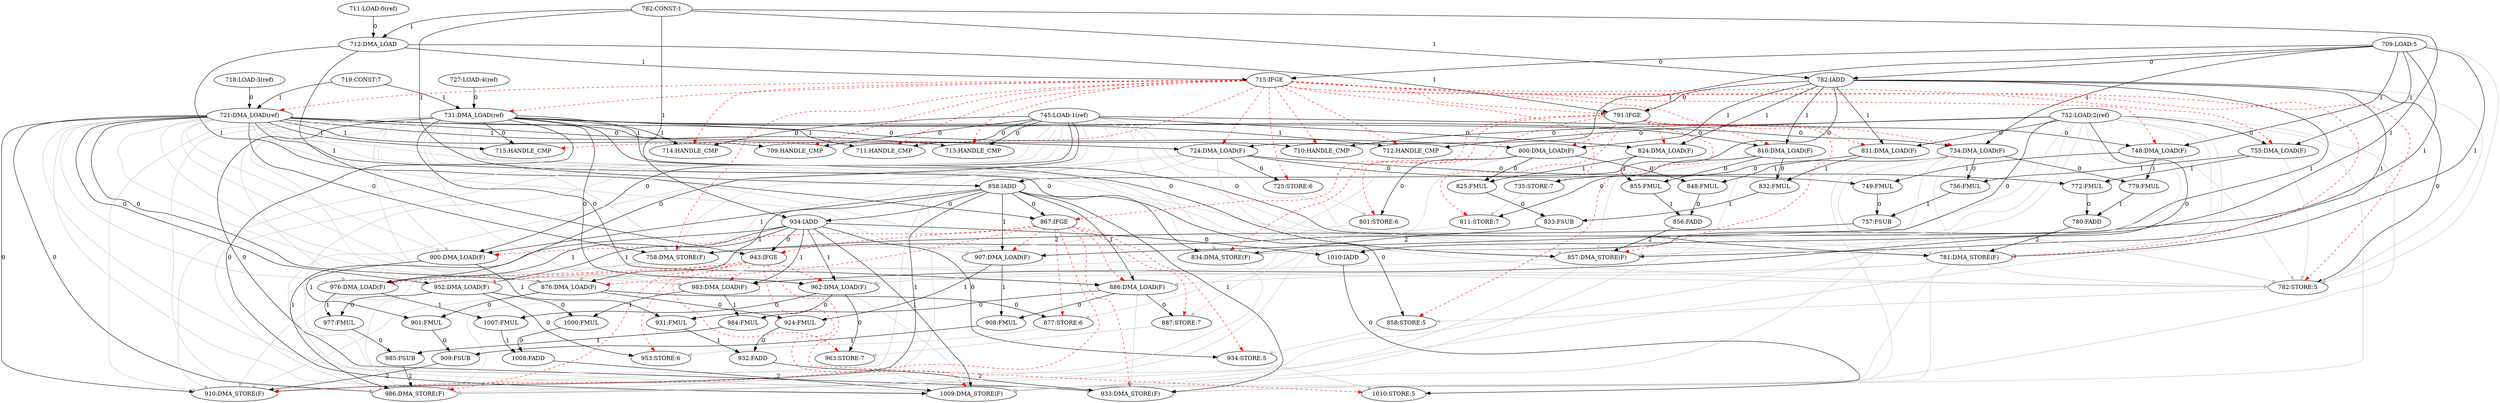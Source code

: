 digraph depgraph {
"782:IADD" -> "782:STORE:5"[label=0];
"709:LOAD:5" -> "782:STORE:5"[color=gray];
"715:IFGE" -> "782:STORE:5"[color=red,style=dashed];
"724:DMA_LOAD(F)" -> "782:STORE:5"[color=gray];
"734:DMA_LOAD(F)" -> "782:STORE:5"[color=gray];
"748:DMA_LOAD(F)" -> "782:STORE:5"[color=gray];
"755:DMA_LOAD(F)" -> "782:STORE:5"[color=gray];
"758:DMA_STORE(F)" -> "782:STORE:5"[color=gray];
"781:DMA_STORE(F)" -> "782:STORE:5"[color=gray];
"782:IADD" -> "782:STORE:5"[color=gray];
"709:LOAD:5" -> "715:IFGE"[label=0];
"712:DMA_LOAD" -> "715:IFGE"[label=1];
"721:DMA_LOAD(ref)" -> "724:DMA_LOAD(F)"[label=0];
"709:LOAD:5" -> "724:DMA_LOAD(F)"[label=1];
"715:IFGE" -> "724:DMA_LOAD(F)"[color=red,style=dashed];
"731:DMA_LOAD(ref)" -> "734:DMA_LOAD(F)"[label=0];
"709:LOAD:5" -> "734:DMA_LOAD(F)"[label=1];
"715:IFGE" -> "734:DMA_LOAD(F)"[color=red,style=dashed];
"745:LOAD:1(ref)" -> "748:DMA_LOAD(F)"[label=0];
"709:LOAD:5" -> "748:DMA_LOAD(F)"[label=1];
"715:IFGE" -> "748:DMA_LOAD(F)"[color=red,style=dashed];
"752:LOAD:2(ref)" -> "755:DMA_LOAD(F)"[label=0];
"709:LOAD:5" -> "755:DMA_LOAD(F)"[label=1];
"715:IFGE" -> "755:DMA_LOAD(F)"[color=red,style=dashed];
"721:DMA_LOAD(ref)" -> "758:DMA_STORE(F)"[label=0];
"709:LOAD:5" -> "758:DMA_STORE(F)"[label=1];
"757:FSUB" -> "758:DMA_STORE(F)"[label=2];
"715:IFGE" -> "758:DMA_STORE(F)"[color=red,style=dashed];
"724:DMA_LOAD(F)" -> "758:DMA_STORE(F)"[color=gray];
"731:DMA_LOAD(ref)" -> "758:DMA_STORE(F)"[color=gray];
"745:LOAD:1(ref)" -> "758:DMA_STORE(F)"[color=gray];
"752:LOAD:2(ref)" -> "758:DMA_STORE(F)"[color=gray];
"731:DMA_LOAD(ref)" -> "781:DMA_STORE(F)"[label=0];
"709:LOAD:5" -> "781:DMA_STORE(F)"[label=1];
"780:FADD" -> "781:DMA_STORE(F)"[label=2];
"715:IFGE" -> "781:DMA_STORE(F)"[color=red,style=dashed];
"721:DMA_LOAD(ref)" -> "781:DMA_STORE(F)"[color=gray];
"734:DMA_LOAD(F)" -> "781:DMA_STORE(F)"[color=gray];
"745:LOAD:1(ref)" -> "781:DMA_STORE(F)"[color=gray];
"752:LOAD:2(ref)" -> "781:DMA_STORE(F)"[color=gray];
"709:LOAD:5" -> "782:IADD"[label=0];
"782:CONST:1" -> "782:IADD"[label=1];
"711:LOAD:0(ref)" -> "712:DMA_LOAD"[label=0];
"782:CONST:1" -> "712:DMA_LOAD"[label=1];
"782:IADD" -> "791:IFGE"[label=0];
"712:DMA_LOAD" -> "791:IFGE"[label=1];
"715:IFGE" -> "791:IFGE"[color=red,style=dashed];
"858:IADD" -> "867:IFGE"[label=0];
"712:DMA_LOAD" -> "867:IFGE"[label=1];
"791:IFGE" -> "867:IFGE"[color=red,style=dashed];
"934:IADD" -> "943:IFGE"[label=0];
"712:DMA_LOAD" -> "943:IFGE"[label=1];
"867:IFGE" -> "943:IFGE"[color=red,style=dashed];
"718:LOAD:3(ref)" -> "721:DMA_LOAD(ref)"[label=0];
"719:CONST:7" -> "721:DMA_LOAD(ref)"[label=1];
"715:IFGE" -> "721:DMA_LOAD(ref)"[color=red,style=dashed];
"724:DMA_LOAD(F)" -> "725:STORE:6"[label=0];
"715:IFGE" -> "725:STORE:6"[color=red,style=dashed];
"727:LOAD:4(ref)" -> "731:DMA_LOAD(ref)"[label=0];
"719:CONST:7" -> "731:DMA_LOAD(ref)"[label=1];
"715:IFGE" -> "731:DMA_LOAD(ref)"[color=red,style=dashed];
"734:DMA_LOAD(F)" -> "735:STORE:7"[label=0];
"715:IFGE" -> "735:STORE:7"[color=red,style=dashed];
"731:DMA_LOAD(ref)" -> "857:DMA_STORE(F)"[label=0];
"782:IADD" -> "857:DMA_STORE(F)"[label=1];
"856:FADD" -> "857:DMA_STORE(F)"[label=2];
"721:DMA_LOAD(ref)" -> "857:DMA_STORE(F)"[color=gray];
"745:LOAD:1(ref)" -> "857:DMA_STORE(F)"[color=gray];
"752:LOAD:2(ref)" -> "857:DMA_STORE(F)"[color=gray];
"791:IFGE" -> "857:DMA_STORE(F)"[color=red,style=dashed];
"810:DMA_LOAD(F)" -> "857:DMA_STORE(F)"[color=gray];
"731:DMA_LOAD(ref)" -> "886:DMA_LOAD(F)"[label=0];
"858:IADD" -> "886:DMA_LOAD(F)"[label=1];
"721:DMA_LOAD(ref)" -> "886:DMA_LOAD(F)"[color=gray];
"781:DMA_STORE(F)" -> "886:DMA_LOAD(F)"[color=gray];
"867:IFGE" -> "886:DMA_LOAD(F)"[color=red,style=dashed];
"745:LOAD:1(ref)" -> "900:DMA_LOAD(F)"[label=0];
"858:IADD" -> "900:DMA_LOAD(F)"[label=1];
"721:DMA_LOAD(ref)" -> "900:DMA_LOAD(F)"[color=gray];
"731:DMA_LOAD(ref)" -> "900:DMA_LOAD(F)"[color=gray];
"867:IFGE" -> "900:DMA_LOAD(F)"[color=red,style=dashed];
"752:LOAD:2(ref)" -> "907:DMA_LOAD(F)"[label=0];
"858:IADD" -> "907:DMA_LOAD(F)"[label=1];
"721:DMA_LOAD(ref)" -> "907:DMA_LOAD(F)"[color=gray];
"731:DMA_LOAD(ref)" -> "907:DMA_LOAD(F)"[color=gray];
"867:IFGE" -> "907:DMA_LOAD(F)"[color=red,style=dashed];
"731:DMA_LOAD(ref)" -> "933:DMA_STORE(F)"[label=0];
"858:IADD" -> "933:DMA_STORE(F)"[label=1];
"932:FADD" -> "933:DMA_STORE(F)"[label=2];
"721:DMA_LOAD(ref)" -> "933:DMA_STORE(F)"[color=gray];
"734:DMA_LOAD(F)" -> "933:DMA_STORE(F)"[color=gray];
"745:LOAD:1(ref)" -> "933:DMA_STORE(F)"[color=gray];
"752:LOAD:2(ref)" -> "933:DMA_STORE(F)"[color=gray];
"781:DMA_STORE(F)" -> "933:DMA_STORE(F)"[color=gray];
"867:IFGE" -> "933:DMA_STORE(F)"[color=red,style=dashed];
"886:DMA_LOAD(F)" -> "933:DMA_STORE(F)"[color=gray];
"731:DMA_LOAD(ref)" -> "962:DMA_LOAD(F)"[label=0];
"934:IADD" -> "962:DMA_LOAD(F)"[label=1];
"721:DMA_LOAD(ref)" -> "962:DMA_LOAD(F)"[color=gray];
"781:DMA_STORE(F)" -> "962:DMA_LOAD(F)"[color=gray];
"857:DMA_STORE(F)" -> "962:DMA_LOAD(F)"[color=gray];
"943:IFGE" -> "962:DMA_LOAD(F)"[color=red,style=dashed];
"745:LOAD:1(ref)" -> "976:DMA_LOAD(F)"[label=0];
"934:IADD" -> "976:DMA_LOAD(F)"[label=1];
"721:DMA_LOAD(ref)" -> "976:DMA_LOAD(F)"[color=gray];
"731:DMA_LOAD(ref)" -> "976:DMA_LOAD(F)"[color=gray];
"943:IFGE" -> "976:DMA_LOAD(F)"[color=red,style=dashed];
"752:LOAD:2(ref)" -> "983:DMA_LOAD(F)"[label=0];
"934:IADD" -> "983:DMA_LOAD(F)"[label=1];
"721:DMA_LOAD(ref)" -> "983:DMA_LOAD(F)"[color=gray];
"731:DMA_LOAD(ref)" -> "983:DMA_LOAD(F)"[color=gray];
"943:IFGE" -> "983:DMA_LOAD(F)"[color=red,style=dashed];
"731:DMA_LOAD(ref)" -> "1009:DMA_STORE(F)"[label=0];
"934:IADD" -> "1009:DMA_STORE(F)"[label=1];
"1008:FADD" -> "1009:DMA_STORE(F)"[label=2];
"721:DMA_LOAD(ref)" -> "1009:DMA_STORE(F)"[color=gray];
"734:DMA_LOAD(F)" -> "1009:DMA_STORE(F)"[color=gray];
"745:LOAD:1(ref)" -> "1009:DMA_STORE(F)"[color=gray];
"752:LOAD:2(ref)" -> "1009:DMA_STORE(F)"[color=gray];
"781:DMA_STORE(F)" -> "1009:DMA_STORE(F)"[color=gray];
"810:DMA_LOAD(F)" -> "1009:DMA_STORE(F)"[color=gray];
"857:DMA_STORE(F)" -> "1009:DMA_STORE(F)"[color=gray];
"943:IFGE" -> "1009:DMA_STORE(F)"[color=red,style=dashed];
"962:DMA_LOAD(F)" -> "1009:DMA_STORE(F)"[color=gray];
"721:DMA_LOAD(ref)" -> "800:DMA_LOAD(F)"[label=0];
"782:IADD" -> "800:DMA_LOAD(F)"[label=1];
"791:IFGE" -> "800:DMA_LOAD(F)"[color=red,style=dashed];
"721:DMA_LOAD(ref)" -> "834:DMA_STORE(F)"[label=0];
"782:IADD" -> "834:DMA_STORE(F)"[label=1];
"833:FSUB" -> "834:DMA_STORE(F)"[label=2];
"731:DMA_LOAD(ref)" -> "834:DMA_STORE(F)"[color=gray];
"745:LOAD:1(ref)" -> "834:DMA_STORE(F)"[color=gray];
"752:LOAD:2(ref)" -> "834:DMA_STORE(F)"[color=gray];
"791:IFGE" -> "834:DMA_STORE(F)"[color=red,style=dashed];
"800:DMA_LOAD(F)" -> "834:DMA_STORE(F)"[color=gray];
"721:DMA_LOAD(ref)" -> "876:DMA_LOAD(F)"[label=0];
"858:IADD" -> "876:DMA_LOAD(F)"[label=1];
"731:DMA_LOAD(ref)" -> "876:DMA_LOAD(F)"[color=gray];
"758:DMA_STORE(F)" -> "876:DMA_LOAD(F)"[color=gray];
"867:IFGE" -> "876:DMA_LOAD(F)"[color=red,style=dashed];
"721:DMA_LOAD(ref)" -> "910:DMA_STORE(F)"[label=0];
"858:IADD" -> "910:DMA_STORE(F)"[label=1];
"909:FSUB" -> "910:DMA_STORE(F)"[label=2];
"724:DMA_LOAD(F)" -> "910:DMA_STORE(F)"[color=gray];
"731:DMA_LOAD(ref)" -> "910:DMA_STORE(F)"[color=gray];
"745:LOAD:1(ref)" -> "910:DMA_STORE(F)"[color=gray];
"752:LOAD:2(ref)" -> "910:DMA_STORE(F)"[color=gray];
"758:DMA_STORE(F)" -> "910:DMA_STORE(F)"[color=gray];
"867:IFGE" -> "910:DMA_STORE(F)"[color=red,style=dashed];
"876:DMA_LOAD(F)" -> "910:DMA_STORE(F)"[color=gray];
"721:DMA_LOAD(ref)" -> "952:DMA_LOAD(F)"[label=0];
"934:IADD" -> "952:DMA_LOAD(F)"[label=1];
"731:DMA_LOAD(ref)" -> "952:DMA_LOAD(F)"[color=gray];
"758:DMA_STORE(F)" -> "952:DMA_LOAD(F)"[color=gray];
"834:DMA_STORE(F)" -> "952:DMA_LOAD(F)"[color=gray];
"943:IFGE" -> "952:DMA_LOAD(F)"[color=red,style=dashed];
"721:DMA_LOAD(ref)" -> "986:DMA_STORE(F)"[label=0];
"934:IADD" -> "986:DMA_STORE(F)"[label=1];
"985:FSUB" -> "986:DMA_STORE(F)"[label=2];
"724:DMA_LOAD(F)" -> "986:DMA_STORE(F)"[color=gray];
"731:DMA_LOAD(ref)" -> "986:DMA_STORE(F)"[color=gray];
"745:LOAD:1(ref)" -> "986:DMA_STORE(F)"[color=gray];
"752:LOAD:2(ref)" -> "986:DMA_STORE(F)"[color=gray];
"758:DMA_STORE(F)" -> "986:DMA_STORE(F)"[color=gray];
"800:DMA_LOAD(F)" -> "986:DMA_STORE(F)"[color=gray];
"834:DMA_STORE(F)" -> "986:DMA_STORE(F)"[color=gray];
"943:IFGE" -> "986:DMA_STORE(F)"[color=red,style=dashed];
"952:DMA_LOAD(F)" -> "986:DMA_STORE(F)"[color=gray];
"724:DMA_LOAD(F)" -> "749:FMUL"[label=0];
"748:DMA_LOAD(F)" -> "749:FMUL"[label=1];
"724:DMA_LOAD(F)" -> "772:FMUL"[label=0];
"755:DMA_LOAD(F)" -> "772:FMUL"[label=1];
"800:DMA_LOAD(F)" -> "801:STORE:6"[label=0];
"725:STORE:6" -> "801:STORE:6"[color=gray];
"791:IFGE" -> "801:STORE:6"[color=red,style=dashed];
"731:DMA_LOAD(ref)" -> "810:DMA_LOAD(F)"[label=0];
"782:IADD" -> "810:DMA_LOAD(F)"[label=1];
"791:IFGE" -> "810:DMA_LOAD(F)"[color=red,style=dashed];
"734:DMA_LOAD(F)" -> "756:FMUL"[label=0];
"755:DMA_LOAD(F)" -> "756:FMUL"[label=1];
"734:DMA_LOAD(F)" -> "779:FMUL"[label=0];
"748:DMA_LOAD(F)" -> "779:FMUL"[label=1];
"810:DMA_LOAD(F)" -> "811:STORE:7"[label=0];
"735:STORE:7" -> "811:STORE:7"[color=gray];
"791:IFGE" -> "811:STORE:7"[color=red,style=dashed];
"745:LOAD:1(ref)" -> "824:DMA_LOAD(F)"[label=0];
"782:IADD" -> "824:DMA_LOAD(F)"[label=1];
"791:IFGE" -> "824:DMA_LOAD(F)"[color=red,style=dashed];
"749:FMUL" -> "757:FSUB"[label=0];
"756:FMUL" -> "757:FSUB"[label=1];
"752:LOAD:2(ref)" -> "831:DMA_LOAD(F)"[label=0];
"782:IADD" -> "831:DMA_LOAD(F)"[label=1];
"791:IFGE" -> "831:DMA_LOAD(F)"[color=red,style=dashed];
"772:FMUL" -> "780:FADD"[label=0];
"779:FMUL" -> "780:FADD"[label=1];
"782:IADD" -> "858:IADD"[label=0];
"782:CONST:1" -> "858:IADD"[label=1];
"858:IADD" -> "934:IADD"[label=0];
"782:CONST:1" -> "934:IADD"[label=1];
"934:IADD" -> "1010:IADD"[label=0];
"782:CONST:1" -> "1010:IADD"[label=1];
"858:IADD" -> "858:STORE:5"[label=0];
"782:STORE:5" -> "858:STORE:5"[color=gray];
"791:IFGE" -> "858:STORE:5"[color=red,style=dashed];
"800:DMA_LOAD(F)" -> "825:FMUL"[label=0];
"824:DMA_LOAD(F)" -> "825:FMUL"[label=1];
"800:DMA_LOAD(F)" -> "848:FMUL"[label=0];
"831:DMA_LOAD(F)" -> "848:FMUL"[label=1];
"876:DMA_LOAD(F)" -> "877:STORE:6"[label=0];
"801:STORE:6" -> "877:STORE:6"[color=gray];
"867:IFGE" -> "877:STORE:6"[color=red,style=dashed];
"810:DMA_LOAD(F)" -> "832:FMUL"[label=0];
"831:DMA_LOAD(F)" -> "832:FMUL"[label=1];
"810:DMA_LOAD(F)" -> "855:FMUL"[label=0];
"824:DMA_LOAD(F)" -> "855:FMUL"[label=1];
"886:DMA_LOAD(F)" -> "887:STORE:7"[label=0];
"811:STORE:7" -> "887:STORE:7"[color=gray];
"867:IFGE" -> "887:STORE:7"[color=red,style=dashed];
"825:FMUL" -> "833:FSUB"[label=0];
"832:FMUL" -> "833:FSUB"[label=1];
"848:FMUL" -> "856:FADD"[label=0];
"855:FMUL" -> "856:FADD"[label=1];
"934:IADD" -> "934:STORE:5"[label=0];
"858:STORE:5" -> "934:STORE:5"[color=gray];
"867:IFGE" -> "934:STORE:5"[color=red,style=dashed];
"876:DMA_LOAD(F)" -> "901:FMUL"[label=0];
"900:DMA_LOAD(F)" -> "901:FMUL"[label=1];
"876:DMA_LOAD(F)" -> "924:FMUL"[label=0];
"907:DMA_LOAD(F)" -> "924:FMUL"[label=1];
"952:DMA_LOAD(F)" -> "953:STORE:6"[label=0];
"877:STORE:6" -> "953:STORE:6"[color=gray];
"943:IFGE" -> "953:STORE:6"[color=red,style=dashed];
"886:DMA_LOAD(F)" -> "908:FMUL"[label=0];
"907:DMA_LOAD(F)" -> "908:FMUL"[label=1];
"886:DMA_LOAD(F)" -> "931:FMUL"[label=0];
"900:DMA_LOAD(F)" -> "931:FMUL"[label=1];
"962:DMA_LOAD(F)" -> "963:STORE:7"[label=0];
"887:STORE:7" -> "963:STORE:7"[color=gray];
"943:IFGE" -> "963:STORE:7"[color=red,style=dashed];
"901:FMUL" -> "909:FSUB"[label=0];
"908:FMUL" -> "909:FSUB"[label=1];
"924:FMUL" -> "932:FADD"[label=0];
"931:FMUL" -> "932:FADD"[label=1];
"1010:IADD" -> "1010:STORE:5"[label=0];
"934:STORE:5" -> "1010:STORE:5"[color=gray];
"943:IFGE" -> "1010:STORE:5"[color=red,style=dashed];
"952:DMA_LOAD(F)" -> "977:FMUL"[label=0];
"976:DMA_LOAD(F)" -> "977:FMUL"[label=1];
"952:DMA_LOAD(F)" -> "1000:FMUL"[label=0];
"983:DMA_LOAD(F)" -> "1000:FMUL"[label=1];
"962:DMA_LOAD(F)" -> "984:FMUL"[label=0];
"983:DMA_LOAD(F)" -> "984:FMUL"[label=1];
"962:DMA_LOAD(F)" -> "1007:FMUL"[label=0];
"976:DMA_LOAD(F)" -> "1007:FMUL"[label=1];
"977:FMUL" -> "985:FSUB"[label=0];
"984:FMUL" -> "985:FSUB"[label=1];
"1000:FMUL" -> "1008:FADD"[label=0];
"1007:FMUL" -> "1008:FADD"[label=1];
"745:LOAD:1(ref)" -> "709:HANDLE_CMP"[label=0];
"721:DMA_LOAD(ref)" -> "709:HANDLE_CMP"[label=1];
"715:IFGE" -> "709:HANDLE_CMP"[color=red,style=dashed];
"752:LOAD:2(ref)" -> "710:HANDLE_CMP"[label=0];
"721:DMA_LOAD(ref)" -> "710:HANDLE_CMP"[label=1];
"715:IFGE" -> "710:HANDLE_CMP"[color=red,style=dashed];
"745:LOAD:1(ref)" -> "711:HANDLE_CMP"[label=0];
"731:DMA_LOAD(ref)" -> "711:HANDLE_CMP"[label=1];
"715:IFGE" -> "711:HANDLE_CMP"[color=red,style=dashed];
"752:LOAD:2(ref)" -> "712:HANDLE_CMP"[label=0];
"731:DMA_LOAD(ref)" -> "712:HANDLE_CMP"[label=1];
"715:IFGE" -> "712:HANDLE_CMP"[color=red,style=dashed];
"745:LOAD:1(ref)" -> "713:HANDLE_CMP"[label=0];
"721:DMA_LOAD(ref)" -> "713:HANDLE_CMP"[label=1];
"715:IFGE" -> "713:HANDLE_CMP"[color=red,style=dashed];
"745:LOAD:1(ref)" -> "714:HANDLE_CMP"[label=0];
"731:DMA_LOAD(ref)" -> "714:HANDLE_CMP"[label=1];
"715:IFGE" -> "714:HANDLE_CMP"[color=red,style=dashed];
"731:DMA_LOAD(ref)" -> "715:HANDLE_CMP"[label=0];
"721:DMA_LOAD(ref)" -> "715:HANDLE_CMP"[label=1];
"715:IFGE" -> "715:HANDLE_CMP"[color=red,style=dashed];
}